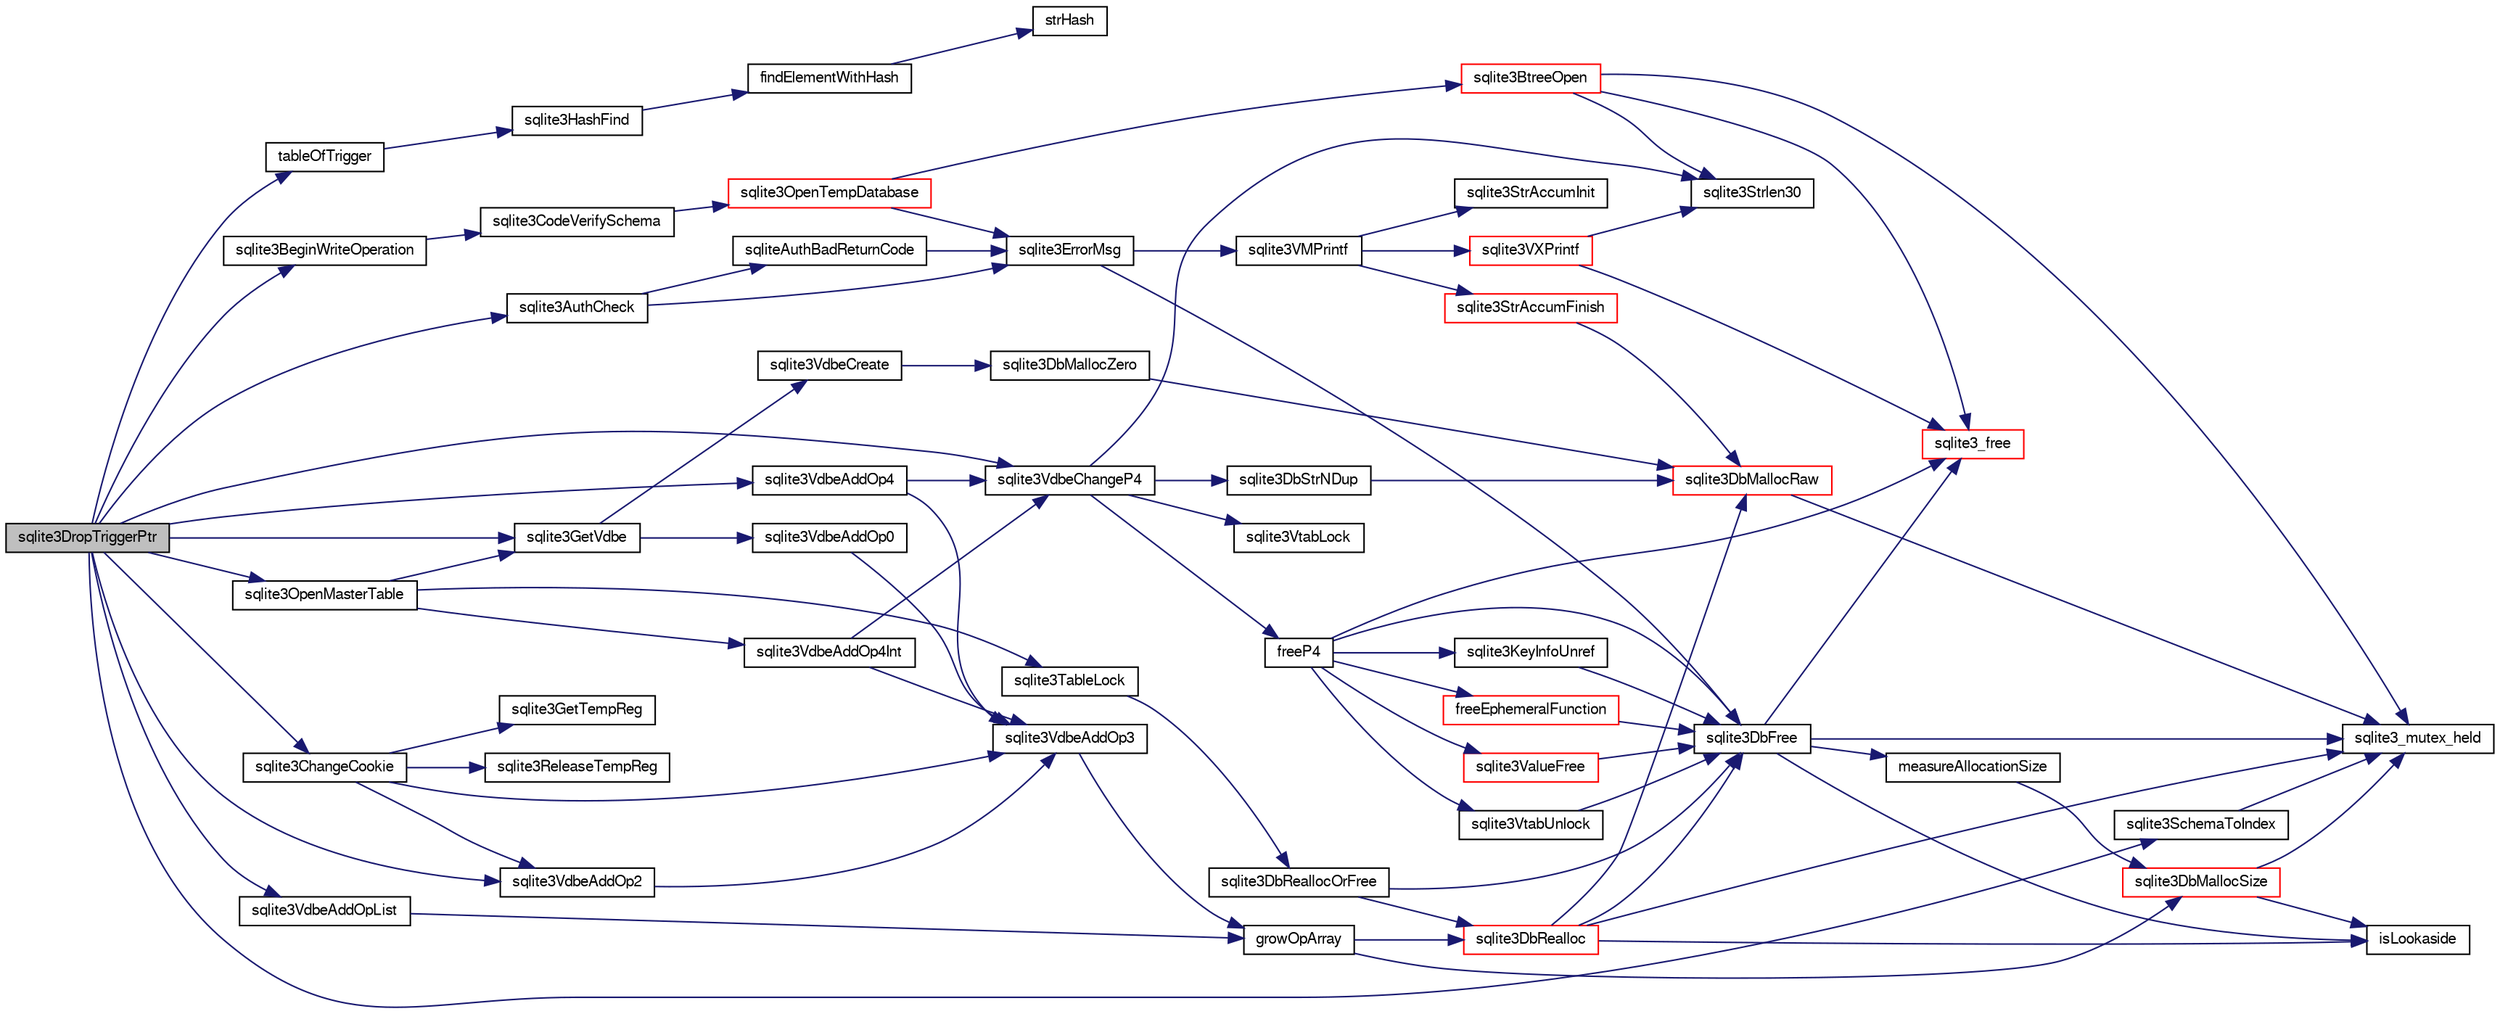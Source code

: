 digraph "sqlite3DropTriggerPtr"
{
  edge [fontname="FreeSans",fontsize="10",labelfontname="FreeSans",labelfontsize="10"];
  node [fontname="FreeSans",fontsize="10",shape=record];
  rankdir="LR";
  Node506097 [label="sqlite3DropTriggerPtr",height=0.2,width=0.4,color="black", fillcolor="grey75", style="filled", fontcolor="black"];
  Node506097 -> Node506098 [color="midnightblue",fontsize="10",style="solid",fontname="FreeSans"];
  Node506098 [label="sqlite3SchemaToIndex",height=0.2,width=0.4,color="black", fillcolor="white", style="filled",URL="$sqlite3_8c.html#ad9ef77a42022f1f8c8ab71b5761f5134"];
  Node506098 -> Node506099 [color="midnightblue",fontsize="10",style="solid",fontname="FreeSans"];
  Node506099 [label="sqlite3_mutex_held",height=0.2,width=0.4,color="black", fillcolor="white", style="filled",URL="$sqlite3_8c.html#acf77da68932b6bc163c5e68547ecc3e7"];
  Node506097 -> Node506100 [color="midnightblue",fontsize="10",style="solid",fontname="FreeSans"];
  Node506100 [label="tableOfTrigger",height=0.2,width=0.4,color="black", fillcolor="white", style="filled",URL="$sqlite3_8c.html#a62f317e5cd5c8e11647b1d56426467c3"];
  Node506100 -> Node506101 [color="midnightblue",fontsize="10",style="solid",fontname="FreeSans"];
  Node506101 [label="sqlite3HashFind",height=0.2,width=0.4,color="black", fillcolor="white", style="filled",URL="$sqlite3_8c.html#a8ca124229470a66b4c9c141ded48e2aa"];
  Node506101 -> Node506102 [color="midnightblue",fontsize="10",style="solid",fontname="FreeSans"];
  Node506102 [label="findElementWithHash",height=0.2,width=0.4,color="black", fillcolor="white", style="filled",URL="$sqlite3_8c.html#a75c0f574fa5d51702434c6e980d57d7f"];
  Node506102 -> Node506103 [color="midnightblue",fontsize="10",style="solid",fontname="FreeSans"];
  Node506103 [label="strHash",height=0.2,width=0.4,color="black", fillcolor="white", style="filled",URL="$sqlite3_8c.html#ad7193605dadc27cf291d54e15bdd011d"];
  Node506097 -> Node506104 [color="midnightblue",fontsize="10",style="solid",fontname="FreeSans"];
  Node506104 [label="sqlite3AuthCheck",height=0.2,width=0.4,color="black", fillcolor="white", style="filled",URL="$sqlite3_8c.html#a83c75b8b7aa1c35301005be7ff1a8582"];
  Node506104 -> Node506105 [color="midnightblue",fontsize="10",style="solid",fontname="FreeSans"];
  Node506105 [label="sqlite3ErrorMsg",height=0.2,width=0.4,color="black", fillcolor="white", style="filled",URL="$sqlite3_8c.html#aee2798e173651adae0f9c85469f3457d"];
  Node506105 -> Node506106 [color="midnightblue",fontsize="10",style="solid",fontname="FreeSans"];
  Node506106 [label="sqlite3VMPrintf",height=0.2,width=0.4,color="black", fillcolor="white", style="filled",URL="$sqlite3_8c.html#a05535d0982ef06fbc2ee8195ebbae689"];
  Node506106 -> Node506107 [color="midnightblue",fontsize="10",style="solid",fontname="FreeSans"];
  Node506107 [label="sqlite3StrAccumInit",height=0.2,width=0.4,color="black", fillcolor="white", style="filled",URL="$sqlite3_8c.html#aabf95e113b9d54d519cd15a56215f560"];
  Node506106 -> Node506108 [color="midnightblue",fontsize="10",style="solid",fontname="FreeSans"];
  Node506108 [label="sqlite3VXPrintf",height=0.2,width=0.4,color="red", fillcolor="white", style="filled",URL="$sqlite3_8c.html#a63c25806c9bd4a2b76f9a0eb232c6bde"];
  Node506108 -> Node506193 [color="midnightblue",fontsize="10",style="solid",fontname="FreeSans"];
  Node506193 [label="sqlite3Strlen30",height=0.2,width=0.4,color="black", fillcolor="white", style="filled",URL="$sqlite3_8c.html#a3dcd80ba41f1a308193dee74857b62a7"];
  Node506108 -> Node506119 [color="midnightblue",fontsize="10",style="solid",fontname="FreeSans"];
  Node506119 [label="sqlite3_free",height=0.2,width=0.4,color="red", fillcolor="white", style="filled",URL="$sqlite3_8c.html#a6552349e36a8a691af5487999ab09519"];
  Node506106 -> Node506157 [color="midnightblue",fontsize="10",style="solid",fontname="FreeSans"];
  Node506157 [label="sqlite3StrAccumFinish",height=0.2,width=0.4,color="red", fillcolor="white", style="filled",URL="$sqlite3_8c.html#adb7f26b10ac1b847db6f000ef4c2e2ba"];
  Node506157 -> Node506125 [color="midnightblue",fontsize="10",style="solid",fontname="FreeSans"];
  Node506125 [label="sqlite3DbMallocRaw",height=0.2,width=0.4,color="red", fillcolor="white", style="filled",URL="$sqlite3_8c.html#abbe8be0cf7175e11ddc3e2218fad924e"];
  Node506125 -> Node506099 [color="midnightblue",fontsize="10",style="solid",fontname="FreeSans"];
  Node506105 -> Node506114 [color="midnightblue",fontsize="10",style="solid",fontname="FreeSans"];
  Node506114 [label="sqlite3DbFree",height=0.2,width=0.4,color="black", fillcolor="white", style="filled",URL="$sqlite3_8c.html#ac70ab821a6607b4a1b909582dc37a069"];
  Node506114 -> Node506099 [color="midnightblue",fontsize="10",style="solid",fontname="FreeSans"];
  Node506114 -> Node506115 [color="midnightblue",fontsize="10",style="solid",fontname="FreeSans"];
  Node506115 [label="measureAllocationSize",height=0.2,width=0.4,color="black", fillcolor="white", style="filled",URL="$sqlite3_8c.html#a45731e644a22fdb756e2b6337224217a"];
  Node506115 -> Node506116 [color="midnightblue",fontsize="10",style="solid",fontname="FreeSans"];
  Node506116 [label="sqlite3DbMallocSize",height=0.2,width=0.4,color="red", fillcolor="white", style="filled",URL="$sqlite3_8c.html#aa397e5a8a03495203a0767abf0a71f86"];
  Node506116 -> Node506099 [color="midnightblue",fontsize="10",style="solid",fontname="FreeSans"];
  Node506116 -> Node506118 [color="midnightblue",fontsize="10",style="solid",fontname="FreeSans"];
  Node506118 [label="isLookaside",height=0.2,width=0.4,color="black", fillcolor="white", style="filled",URL="$sqlite3_8c.html#a770fa05ff9717b75e16f4d968a77b897"];
  Node506114 -> Node506118 [color="midnightblue",fontsize="10",style="solid",fontname="FreeSans"];
  Node506114 -> Node506119 [color="midnightblue",fontsize="10",style="solid",fontname="FreeSans"];
  Node506104 -> Node506387 [color="midnightblue",fontsize="10",style="solid",fontname="FreeSans"];
  Node506387 [label="sqliteAuthBadReturnCode",height=0.2,width=0.4,color="black", fillcolor="white", style="filled",URL="$sqlite3_8c.html#ad8fdda3ef346903a89e24dd825642bc1"];
  Node506387 -> Node506105 [color="midnightblue",fontsize="10",style="solid",fontname="FreeSans"];
  Node506097 -> Node506388 [color="midnightblue",fontsize="10",style="solid",fontname="FreeSans"];
  Node506388 [label="sqlite3GetVdbe",height=0.2,width=0.4,color="black", fillcolor="white", style="filled",URL="$sqlite3_8c.html#a76b721dcd00b0587308547594cb6c1f4"];
  Node506388 -> Node506389 [color="midnightblue",fontsize="10",style="solid",fontname="FreeSans"];
  Node506389 [label="sqlite3VdbeCreate",height=0.2,width=0.4,color="black", fillcolor="white", style="filled",URL="$sqlite3_8c.html#a7778fbbc1a7b677f680ce0afc44a88e2"];
  Node506389 -> Node506319 [color="midnightblue",fontsize="10",style="solid",fontname="FreeSans"];
  Node506319 [label="sqlite3DbMallocZero",height=0.2,width=0.4,color="black", fillcolor="white", style="filled",URL="$sqlite3_8c.html#a49cfebac9d6067a03442c92af73f33e4"];
  Node506319 -> Node506125 [color="midnightblue",fontsize="10",style="solid",fontname="FreeSans"];
  Node506388 -> Node506390 [color="midnightblue",fontsize="10",style="solid",fontname="FreeSans"];
  Node506390 [label="sqlite3VdbeAddOp0",height=0.2,width=0.4,color="black", fillcolor="white", style="filled",URL="$sqlite3_8c.html#a0aefd237fc1d629f3a3d3d454ced408a"];
  Node506390 -> Node506391 [color="midnightblue",fontsize="10",style="solid",fontname="FreeSans"];
  Node506391 [label="sqlite3VdbeAddOp3",height=0.2,width=0.4,color="black", fillcolor="white", style="filled",URL="$sqlite3_8c.html#a29b4560b019211a73e1478cec7468345"];
  Node506391 -> Node506392 [color="midnightblue",fontsize="10",style="solid",fontname="FreeSans"];
  Node506392 [label="growOpArray",height=0.2,width=0.4,color="black", fillcolor="white", style="filled",URL="$sqlite3_8c.html#adb00b9ead01ffe0d757d5a6d0853ada5"];
  Node506392 -> Node506124 [color="midnightblue",fontsize="10",style="solid",fontname="FreeSans"];
  Node506124 [label="sqlite3DbRealloc",height=0.2,width=0.4,color="red", fillcolor="white", style="filled",URL="$sqlite3_8c.html#ae028f4902a9d29bcaf310ff289ee87dc"];
  Node506124 -> Node506099 [color="midnightblue",fontsize="10",style="solid",fontname="FreeSans"];
  Node506124 -> Node506125 [color="midnightblue",fontsize="10",style="solid",fontname="FreeSans"];
  Node506124 -> Node506118 [color="midnightblue",fontsize="10",style="solid",fontname="FreeSans"];
  Node506124 -> Node506114 [color="midnightblue",fontsize="10",style="solid",fontname="FreeSans"];
  Node506392 -> Node506116 [color="midnightblue",fontsize="10",style="solid",fontname="FreeSans"];
  Node506097 -> Node506393 [color="midnightblue",fontsize="10",style="solid",fontname="FreeSans"];
  Node506393 [label="sqlite3BeginWriteOperation",height=0.2,width=0.4,color="black", fillcolor="white", style="filled",URL="$sqlite3_8c.html#a21b1b811bbe305f922244f8913c87f10"];
  Node506393 -> Node506394 [color="midnightblue",fontsize="10",style="solid",fontname="FreeSans"];
  Node506394 [label="sqlite3CodeVerifySchema",height=0.2,width=0.4,color="black", fillcolor="white", style="filled",URL="$sqlite3_8c.html#ad9d8708d96f8416ec59ebf41c57000f9"];
  Node506394 -> Node506395 [color="midnightblue",fontsize="10",style="solid",fontname="FreeSans"];
  Node506395 [label="sqlite3OpenTempDatabase",height=0.2,width=0.4,color="red", fillcolor="white", style="filled",URL="$sqlite3_8c.html#aaf3088380b731428b72d3b5777f93755"];
  Node506395 -> Node506396 [color="midnightblue",fontsize="10",style="solid",fontname="FreeSans"];
  Node506396 [label="sqlite3BtreeOpen",height=0.2,width=0.4,color="red", fillcolor="white", style="filled",URL="$sqlite3_8c.html#a13dcb44dc34af6ce9d38de9c5aa975f9"];
  Node506396 -> Node506099 [color="midnightblue",fontsize="10",style="solid",fontname="FreeSans"];
  Node506396 -> Node506119 [color="midnightblue",fontsize="10",style="solid",fontname="FreeSans"];
  Node506396 -> Node506193 [color="midnightblue",fontsize="10",style="solid",fontname="FreeSans"];
  Node506395 -> Node506105 [color="midnightblue",fontsize="10",style="solid",fontname="FreeSans"];
  Node506097 -> Node506611 [color="midnightblue",fontsize="10",style="solid",fontname="FreeSans"];
  Node506611 [label="sqlite3OpenMasterTable",height=0.2,width=0.4,color="black", fillcolor="white", style="filled",URL="$sqlite3_8c.html#af09834781ee193f5fe2dc60117210695"];
  Node506611 -> Node506388 [color="midnightblue",fontsize="10",style="solid",fontname="FreeSans"];
  Node506611 -> Node506612 [color="midnightblue",fontsize="10",style="solid",fontname="FreeSans"];
  Node506612 [label="sqlite3TableLock",height=0.2,width=0.4,color="black", fillcolor="white", style="filled",URL="$sqlite3_8c.html#a13be5e81f379c515f270f6f2a3bb63a7"];
  Node506612 -> Node506203 [color="midnightblue",fontsize="10",style="solid",fontname="FreeSans"];
  Node506203 [label="sqlite3DbReallocOrFree",height=0.2,width=0.4,color="black", fillcolor="white", style="filled",URL="$sqlite3_8c.html#a532a9fd62eeb46b61885a0fff075231c"];
  Node506203 -> Node506124 [color="midnightblue",fontsize="10",style="solid",fontname="FreeSans"];
  Node506203 -> Node506114 [color="midnightblue",fontsize="10",style="solid",fontname="FreeSans"];
  Node506611 -> Node506613 [color="midnightblue",fontsize="10",style="solid",fontname="FreeSans"];
  Node506613 [label="sqlite3VdbeAddOp4Int",height=0.2,width=0.4,color="black", fillcolor="white", style="filled",URL="$sqlite3_8c.html#afff63410071bb7015a6392d8a7704b43"];
  Node506613 -> Node506391 [color="midnightblue",fontsize="10",style="solid",fontname="FreeSans"];
  Node506613 -> Node506614 [color="midnightblue",fontsize="10",style="solid",fontname="FreeSans"];
  Node506614 [label="sqlite3VdbeChangeP4",height=0.2,width=0.4,color="black", fillcolor="white", style="filled",URL="$sqlite3_8c.html#add0d891a062d044a0c7e6fc072702830"];
  Node506614 -> Node506615 [color="midnightblue",fontsize="10",style="solid",fontname="FreeSans"];
  Node506615 [label="freeP4",height=0.2,width=0.4,color="black", fillcolor="white", style="filled",URL="$sqlite3_8c.html#aa1ec8debef2a9be5fe36a3082fd3e0f9"];
  Node506615 -> Node506114 [color="midnightblue",fontsize="10",style="solid",fontname="FreeSans"];
  Node506615 -> Node506616 [color="midnightblue",fontsize="10",style="solid",fontname="FreeSans"];
  Node506616 [label="sqlite3KeyInfoUnref",height=0.2,width=0.4,color="black", fillcolor="white", style="filled",URL="$sqlite3_8c.html#ac94cc1874ab0865db1dbbefd3886ba4a"];
  Node506616 -> Node506114 [color="midnightblue",fontsize="10",style="solid",fontname="FreeSans"];
  Node506615 -> Node506119 [color="midnightblue",fontsize="10",style="solid",fontname="FreeSans"];
  Node506615 -> Node506617 [color="midnightblue",fontsize="10",style="solid",fontname="FreeSans"];
  Node506617 [label="freeEphemeralFunction",height=0.2,width=0.4,color="red", fillcolor="white", style="filled",URL="$sqlite3_8c.html#ace0a45aad803937290f5495906773bc4"];
  Node506617 -> Node506114 [color="midnightblue",fontsize="10",style="solid",fontname="FreeSans"];
  Node506615 -> Node506619 [color="midnightblue",fontsize="10",style="solid",fontname="FreeSans"];
  Node506619 [label="sqlite3ValueFree",height=0.2,width=0.4,color="red", fillcolor="white", style="filled",URL="$sqlite3_8c.html#afeed84c3f344a833d15c7209265dc520"];
  Node506619 -> Node506114 [color="midnightblue",fontsize="10",style="solid",fontname="FreeSans"];
  Node506615 -> Node506620 [color="midnightblue",fontsize="10",style="solid",fontname="FreeSans"];
  Node506620 [label="sqlite3VtabUnlock",height=0.2,width=0.4,color="black", fillcolor="white", style="filled",URL="$sqlite3_8c.html#a8b3341682c7724d767ebc8288b9063b4"];
  Node506620 -> Node506114 [color="midnightblue",fontsize="10",style="solid",fontname="FreeSans"];
  Node506614 -> Node506621 [color="midnightblue",fontsize="10",style="solid",fontname="FreeSans"];
  Node506621 [label="sqlite3VtabLock",height=0.2,width=0.4,color="black", fillcolor="white", style="filled",URL="$sqlite3_8c.html#aa2b6bcc2ba2b313da4b72e6b0d83dea6"];
  Node506614 -> Node506193 [color="midnightblue",fontsize="10",style="solid",fontname="FreeSans"];
  Node506614 -> Node506372 [color="midnightblue",fontsize="10",style="solid",fontname="FreeSans"];
  Node506372 [label="sqlite3DbStrNDup",height=0.2,width=0.4,color="black", fillcolor="white", style="filled",URL="$sqlite3_8c.html#a48e8c757f70cba60fe83ce00ad8de713"];
  Node506372 -> Node506125 [color="midnightblue",fontsize="10",style="solid",fontname="FreeSans"];
  Node506097 -> Node506622 [color="midnightblue",fontsize="10",style="solid",fontname="FreeSans"];
  Node506622 [label="sqlite3VdbeAddOpList",height=0.2,width=0.4,color="black", fillcolor="white", style="filled",URL="$sqlite3_8c.html#a6572b593ee8074a2c1fb01cf317a3fa8"];
  Node506622 -> Node506392 [color="midnightblue",fontsize="10",style="solid",fontname="FreeSans"];
  Node506097 -> Node506614 [color="midnightblue",fontsize="10",style="solid",fontname="FreeSans"];
  Node506097 -> Node506623 [color="midnightblue",fontsize="10",style="solid",fontname="FreeSans"];
  Node506623 [label="sqlite3ChangeCookie",height=0.2,width=0.4,color="black", fillcolor="white", style="filled",URL="$sqlite3_8c.html#a0ef89bb4c4f2d45de9f462e63cbfddec"];
  Node506623 -> Node506624 [color="midnightblue",fontsize="10",style="solid",fontname="FreeSans"];
  Node506624 [label="sqlite3GetTempReg",height=0.2,width=0.4,color="black", fillcolor="white", style="filled",URL="$sqlite3_8c.html#ab58586b4abaefcc5df42af9d1e84d8fb"];
  Node506623 -> Node506625 [color="midnightblue",fontsize="10",style="solid",fontname="FreeSans"];
  Node506625 [label="sqlite3VdbeAddOp2",height=0.2,width=0.4,color="black", fillcolor="white", style="filled",URL="$sqlite3_8c.html#ae87204d7b069da19e4db0404c6deaae5"];
  Node506625 -> Node506391 [color="midnightblue",fontsize="10",style="solid",fontname="FreeSans"];
  Node506623 -> Node506391 [color="midnightblue",fontsize="10",style="solid",fontname="FreeSans"];
  Node506623 -> Node506626 [color="midnightblue",fontsize="10",style="solid",fontname="FreeSans"];
  Node506626 [label="sqlite3ReleaseTempReg",height=0.2,width=0.4,color="black", fillcolor="white", style="filled",URL="$sqlite3_8c.html#a48d55dce63ac590c3b0fc464abb67ad7"];
  Node506097 -> Node506625 [color="midnightblue",fontsize="10",style="solid",fontname="FreeSans"];
  Node506097 -> Node506627 [color="midnightblue",fontsize="10",style="solid",fontname="FreeSans"];
  Node506627 [label="sqlite3VdbeAddOp4",height=0.2,width=0.4,color="black", fillcolor="white", style="filled",URL="$sqlite3_8c.html#a739d7a47b1c11779283b7797ea7e1d4d"];
  Node506627 -> Node506391 [color="midnightblue",fontsize="10",style="solid",fontname="FreeSans"];
  Node506627 -> Node506614 [color="midnightblue",fontsize="10",style="solid",fontname="FreeSans"];
}
